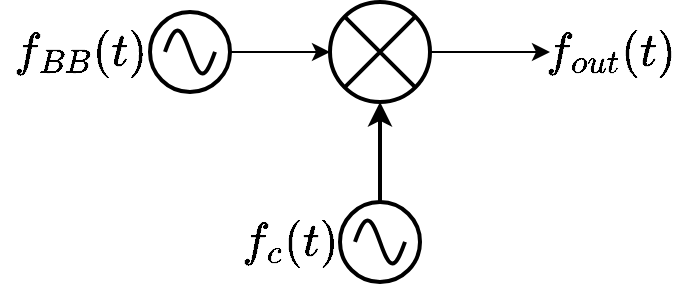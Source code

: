 <mxfile version="26.0.11">
  <diagram name="Page-1" id="ewyeePDuIY1h20TS3R8f">
    <mxGraphModel dx="574" dy="329" grid="1" gridSize="10" guides="1" tooltips="1" connect="1" arrows="1" fold="1" page="1" pageScale="1" pageWidth="850" pageHeight="1100" math="1" shadow="0">
      <root>
        <mxCell id="0" />
        <mxCell id="1" parent="0" />
        <mxCell id="peO5Npc_WOFzVq6ORCCS-14" style="edgeStyle=orthogonalEdgeStyle;rounded=0;orthogonalLoop=1;jettySize=auto;html=1;exitX=1;exitY=0.5;exitDx=0;exitDy=0;exitPerimeter=0;" edge="1" parent="1" source="peO5Npc_WOFzVq6ORCCS-1">
          <mxGeometry relative="1" as="geometry">
            <mxPoint x="510" y="405" as="targetPoint" />
          </mxGeometry>
        </mxCell>
        <mxCell id="peO5Npc_WOFzVq6ORCCS-1" value="" style="verticalLabelPosition=bottom;shadow=0;dashed=0;align=center;html=1;verticalAlign=top;shape=mxgraph.electrical.abstract.multiplier;strokeWidth=2;aspect=fixed;fillColor=none;" vertex="1" parent="1">
          <mxGeometry x="400" y="380" width="50" height="50" as="geometry" />
        </mxCell>
        <mxCell id="peO5Npc_WOFzVq6ORCCS-4" value="" style="group" vertex="1" connectable="0" parent="1">
          <mxGeometry x="405" y="480" width="40" height="40" as="geometry" />
        </mxCell>
        <mxCell id="peO5Npc_WOFzVq6ORCCS-2" value="" style="pointerEvents=1;verticalLabelPosition=bottom;shadow=0;dashed=0;align=center;html=1;verticalAlign=top;shape=mxgraph.electrical.waveforms.sine_wave;strokeWidth=2;aspect=fixed;" vertex="1" parent="peO5Npc_WOFzVq6ORCCS-4">
          <mxGeometry x="7.5" y="5.59" width="25" height="28.83" as="geometry" />
        </mxCell>
        <mxCell id="peO5Npc_WOFzVq6ORCCS-3" value="" style="ellipse;whiteSpace=wrap;html=1;fillColor=none;aspect=fixed;strokeWidth=2;" vertex="1" parent="peO5Npc_WOFzVq6ORCCS-4">
          <mxGeometry width="40" height="40" as="geometry" />
        </mxCell>
        <mxCell id="peO5Npc_WOFzVq6ORCCS-5" value="$$f_c (t)$$" style="text;html=1;align=center;verticalAlign=middle;whiteSpace=wrap;rounded=0;strokeWidth=2;fontSize=20;" vertex="1" parent="1">
          <mxGeometry x="350" y="485" width="60" height="30" as="geometry" />
        </mxCell>
        <mxCell id="peO5Npc_WOFzVq6ORCCS-6" style="edgeStyle=orthogonalEdgeStyle;rounded=0;orthogonalLoop=1;jettySize=auto;html=1;exitX=0.5;exitY=0;exitDx=0;exitDy=0;strokeWidth=2;" edge="1" parent="1" source="peO5Npc_WOFzVq6ORCCS-3" target="peO5Npc_WOFzVq6ORCCS-1">
          <mxGeometry relative="1" as="geometry" />
        </mxCell>
        <mxCell id="peO5Npc_WOFzVq6ORCCS-8" value="" style="group" vertex="1" connectable="0" parent="1">
          <mxGeometry x="310" y="385" width="40" height="40" as="geometry" />
        </mxCell>
        <mxCell id="peO5Npc_WOFzVq6ORCCS-9" value="" style="pointerEvents=1;verticalLabelPosition=bottom;shadow=0;dashed=0;align=center;html=1;verticalAlign=top;shape=mxgraph.electrical.waveforms.sine_wave;strokeWidth=2;aspect=fixed;" vertex="1" parent="peO5Npc_WOFzVq6ORCCS-8">
          <mxGeometry x="7.5" y="5.59" width="25" height="28.83" as="geometry" />
        </mxCell>
        <mxCell id="peO5Npc_WOFzVq6ORCCS-10" value="" style="ellipse;whiteSpace=wrap;html=1;fillColor=none;aspect=fixed;strokeWidth=2;" vertex="1" parent="peO5Npc_WOFzVq6ORCCS-8">
          <mxGeometry width="40" height="40" as="geometry" />
        </mxCell>
        <mxCell id="peO5Npc_WOFzVq6ORCCS-12" style="edgeStyle=orthogonalEdgeStyle;rounded=0;orthogonalLoop=1;jettySize=auto;html=1;exitX=1;exitY=0.5;exitDx=0;exitDy=0;entryX=0;entryY=0.5;entryDx=0;entryDy=0;entryPerimeter=0;" edge="1" parent="1" source="peO5Npc_WOFzVq6ORCCS-10" target="peO5Npc_WOFzVq6ORCCS-1">
          <mxGeometry relative="1" as="geometry" />
        </mxCell>
        <mxCell id="peO5Npc_WOFzVq6ORCCS-13" value="$$f_{BB} (t)$$" style="text;html=1;align=center;verticalAlign=middle;whiteSpace=wrap;rounded=0;strokeWidth=2;fontSize=20;" vertex="1" parent="1">
          <mxGeometry x="250" y="390" width="50" height="30" as="geometry" />
        </mxCell>
        <mxCell id="peO5Npc_WOFzVq6ORCCS-15" value="$$f_{out}(t)$$" style="text;html=1;align=center;verticalAlign=middle;whiteSpace=wrap;rounded=0;strokeWidth=2;fontSize=20;" vertex="1" parent="1">
          <mxGeometry x="510" y="390" width="60" height="30" as="geometry" />
        </mxCell>
      </root>
    </mxGraphModel>
  </diagram>
</mxfile>
